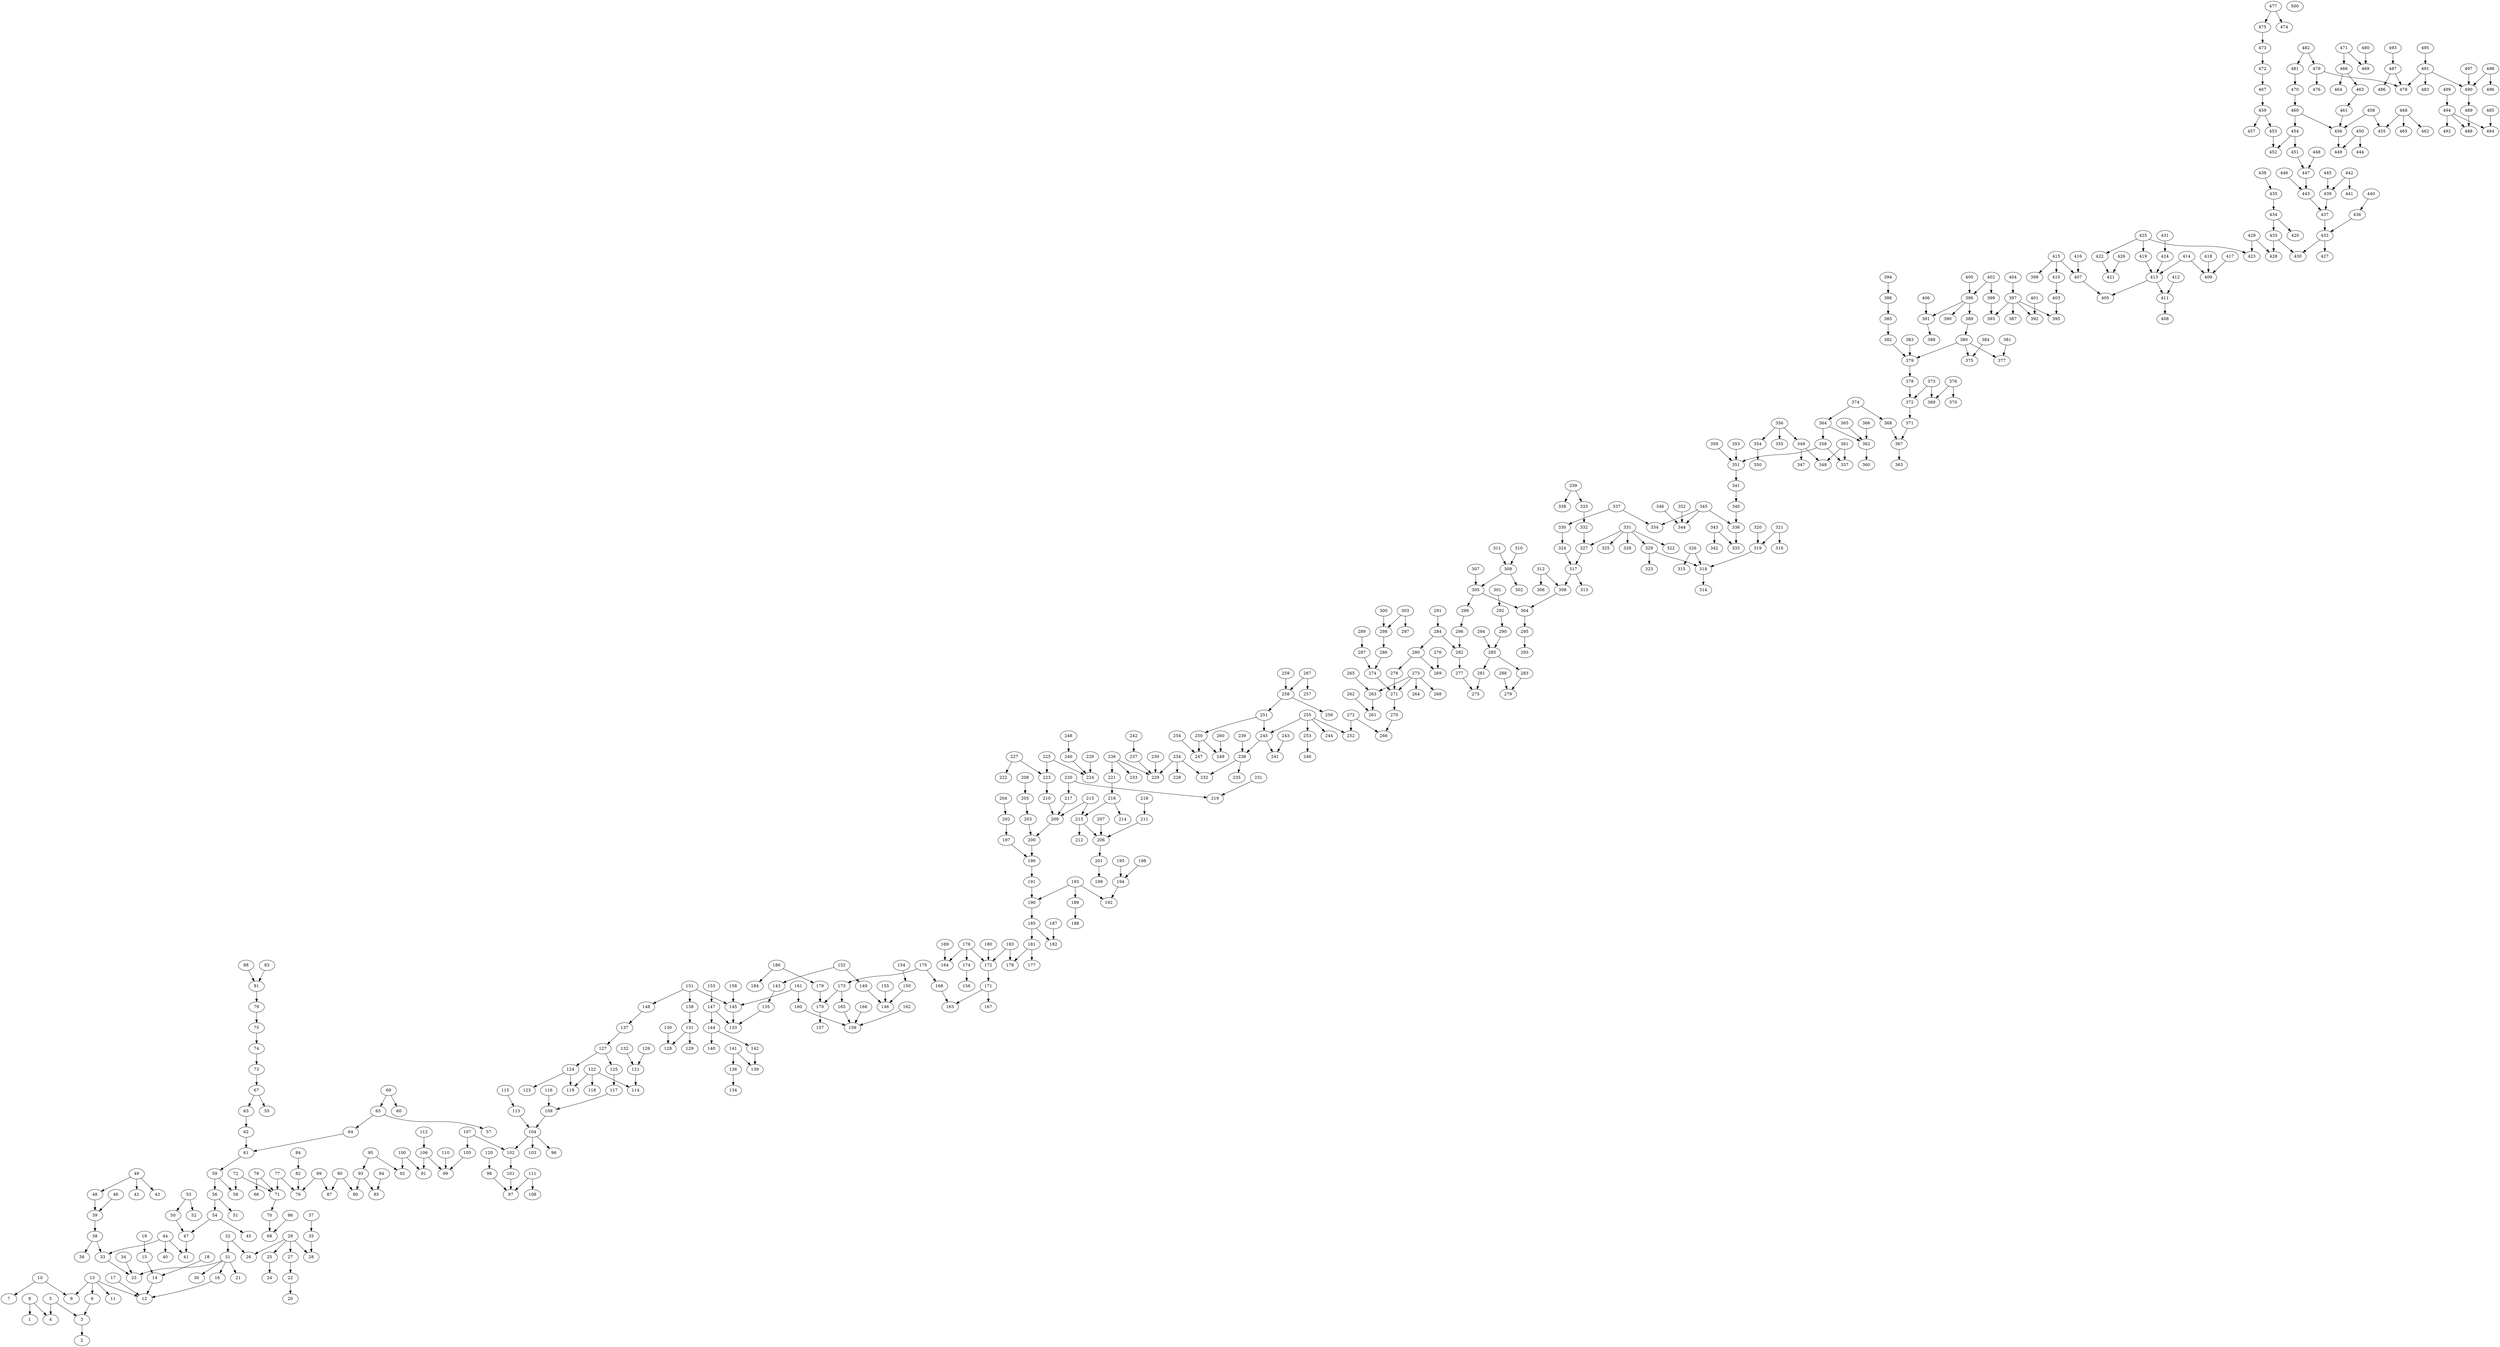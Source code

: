 digraph sample {
3 -> 2[color="black"];
5 -> 3[color="black"];
5 -> 4[color="black"];
6 -> 3[color="black"];
8 -> 1[color="black"];
8 -> 4[color="black"];
10 -> 7[color="black"];
10 -> 9[color="black"];
13 -> 6[color="black"];
13 -> 9[color="black"];
13 -> 11[color="black"];
13 -> 12[color="black"];
14 -> 12[color="black"];
15 -> 14[color="black"];
16 -> 12[color="black"];
17 -> 12[color="black"];
18 -> 14[color="black"];
19 -> 15[color="black"];
22 -> 20[color="black"];
25 -> 24[color="black"];
27 -> 22[color="black"];
29 -> 25[color="black"];
29 -> 26[color="black"];
29 -> 27[color="black"];
29 -> 28[color="black"];
31 -> 16[color="black"];
31 -> 21[color="black"];
31 -> 23[color="black"];
31 -> 30[color="black"];
32 -> 26[color="black"];
32 -> 31[color="black"];
33 -> 23[color="black"];
34 -> 23[color="black"];
35 -> 28[color="black"];
37 -> 35[color="black"];
38 -> 33[color="black"];
38 -> 36[color="black"];
39 -> 38[color="black"];
44 -> 33[color="black"];
44 -> 40[color="black"];
44 -> 41[color="black"];
46 -> 39[color="black"];
47 -> 41[color="black"];
48 -> 39[color="black"];
49 -> 42[color="black"];
49 -> 43[color="black"];
49 -> 48[color="black"];
50 -> 47[color="black"];
53 -> 50[color="black"];
53 -> 52[color="black"];
54 -> 45[color="black"];
54 -> 47[color="black"];
56 -> 51[color="black"];
56 -> 54[color="black"];
59 -> 56[color="black"];
59 -> 58[color="black"];
61 -> 59[color="black"];
62 -> 61[color="black"];
63 -> 62[color="black"];
64 -> 61[color="black"];
65 -> 57[color="black"];
65 -> 64[color="black"];
67 -> 55[color="black"];
67 -> 63[color="black"];
69 -> 60[color="black"];
69 -> 65[color="black"];
70 -> 68[color="black"];
71 -> 70[color="black"];
72 -> 58[color="black"];
72 -> 71[color="black"];
73 -> 67[color="black"];
74 -> 73[color="black"];
75 -> 74[color="black"];
77 -> 71[color="black"];
77 -> 76[color="black"];
78 -> 66[color="black"];
78 -> 71[color="black"];
79 -> 75[color="black"];
81 -> 79[color="black"];
82 -> 76[color="black"];
83 -> 81[color="black"];
84 -> 82[color="black"];
86 -> 68[color="black"];
88 -> 81[color="black"];
89 -> 76[color="black"];
89 -> 87[color="black"];
90 -> 80[color="black"];
90 -> 87[color="black"];
93 -> 80[color="black"];
93 -> 85[color="black"];
94 -> 85[color="black"];
95 -> 92[color="black"];
95 -> 93[color="black"];
98 -> 97[color="black"];
100 -> 91[color="black"];
100 -> 92[color="black"];
101 -> 97[color="black"];
102 -> 101[color="black"];
104 -> 96[color="black"];
104 -> 102[color="black"];
104 -> 103[color="black"];
105 -> 99[color="black"];
106 -> 91[color="black"];
106 -> 99[color="black"];
107 -> 102[color="black"];
107 -> 105[color="black"];
109 -> 104[color="black"];
110 -> 99[color="black"];
111 -> 97[color="black"];
111 -> 108[color="black"];
112 -> 106[color="black"];
113 -> 104[color="black"];
115 -> 113[color="black"];
116 -> 109[color="black"];
117 -> 109[color="black"];
120 -> 98[color="black"];
121 -> 114[color="black"];
122 -> 114[color="black"];
122 -> 118[color="black"];
122 -> 119[color="black"];
124 -> 119[color="black"];
124 -> 123[color="black"];
125 -> 117[color="black"];
126 -> 121[color="black"];
127 -> 124[color="black"];
127 -> 125[color="black"];
130 -> 128[color="black"];
131 -> 128[color="black"];
131 -> 129[color="black"];
132 -> 121[color="black"];
135 -> 133[color="black"];
136 -> 134[color="black"];
137 -> 127[color="black"];
138 -> 131[color="black"];
141 -> 136[color="black"];
141 -> 139[color="black"];
142 -> 139[color="black"];
143 -> 135[color="black"];
144 -> 140[color="black"];
144 -> 142[color="black"];
145 -> 133[color="black"];
147 -> 133[color="black"];
147 -> 144[color="black"];
148 -> 137[color="black"];
149 -> 146[color="black"];
150 -> 146[color="black"];
151 -> 138[color="black"];
151 -> 145[color="black"];
151 -> 148[color="black"];
152 -> 143[color="black"];
152 -> 149[color="black"];
153 -> 147[color="black"];
154 -> 150[color="black"];
155 -> 146[color="black"];
158 -> 145[color="black"];
160 -> 159[color="black"];
161 -> 145[color="black"];
161 -> 160[color="black"];
162 -> 159[color="black"];
165 -> 159[color="black"];
166 -> 159[color="black"];
168 -> 163[color="black"];
169 -> 164[color="black"];
170 -> 157[color="black"];
171 -> 163[color="black"];
171 -> 167[color="black"];
172 -> 171[color="black"];
173 -> 165[color="black"];
173 -> 170[color="black"];
174 -> 156[color="black"];
175 -> 168[color="black"];
175 -> 173[color="black"];
176 -> 164[color="black"];
176 -> 172[color="black"];
176 -> 174[color="black"];
179 -> 170[color="black"];
180 -> 172[color="black"];
181 -> 177[color="black"];
181 -> 178[color="black"];
183 -> 172[color="black"];
183 -> 178[color="black"];
185 -> 181[color="black"];
185 -> 182[color="black"];
186 -> 179[color="black"];
186 -> 184[color="black"];
187 -> 182[color="black"];
189 -> 188[color="black"];
190 -> 185[color="black"];
191 -> 190[color="black"];
193 -> 189[color="black"];
193 -> 190[color="black"];
193 -> 192[color="black"];
194 -> 192[color="black"];
195 -> 194[color="black"];
196 -> 191[color="black"];
197 -> 196[color="black"];
198 -> 194[color="black"];
200 -> 196[color="black"];
201 -> 199[color="black"];
202 -> 197[color="black"];
203 -> 200[color="black"];
204 -> 202[color="black"];
205 -> 203[color="black"];
206 -> 201[color="black"];
207 -> 206[color="black"];
208 -> 205[color="black"];
209 -> 200[color="black"];
210 -> 209[color="black"];
211 -> 206[color="black"];
213 -> 206[color="black"];
213 -> 212[color="black"];
215 -> 209[color="black"];
215 -> 213[color="black"];
216 -> 213[color="black"];
216 -> 214[color="black"];
217 -> 209[color="black"];
218 -> 211[color="black"];
220 -> 217[color="black"];
220 -> 219[color="black"];
221 -> 216[color="black"];
223 -> 210[color="black"];
225 -> 223[color="black"];
225 -> 224[color="black"];
226 -> 224[color="black"];
227 -> 222[color="black"];
227 -> 223[color="black"];
230 -> 229[color="black"];
231 -> 219[color="black"];
234 -> 228[color="black"];
234 -> 229[color="black"];
234 -> 232[color="black"];
236 -> 221[color="black"];
236 -> 229[color="black"];
236 -> 233[color="black"];
237 -> 229[color="black"];
238 -> 232[color="black"];
238 -> 235[color="black"];
239 -> 238[color="black"];
240 -> 224[color="black"];
242 -> 237[color="black"];
243 -> 241[color="black"];
245 -> 238[color="black"];
245 -> 241[color="black"];
248 -> 240[color="black"];
250 -> 247[color="black"];
250 -> 249[color="black"];
251 -> 245[color="black"];
251 -> 250[color="black"];
253 -> 246[color="black"];
254 -> 247[color="black"];
255 -> 244[color="black"];
255 -> 245[color="black"];
255 -> 252[color="black"];
255 -> 253[color="black"];
258 -> 251[color="black"];
258 -> 256[color="black"];
259 -> 258[color="black"];
260 -> 249[color="black"];
262 -> 261[color="black"];
263 -> 261[color="black"];
265 -> 263[color="black"];
267 -> 257[color="black"];
267 -> 258[color="black"];
270 -> 266[color="black"];
271 -> 270[color="black"];
272 -> 252[color="black"];
272 -> 266[color="black"];
273 -> 263[color="black"];
273 -> 264[color="black"];
273 -> 268[color="black"];
273 -> 271[color="black"];
274 -> 271[color="black"];
276 -> 269[color="black"];
277 -> 275[color="black"];
278 -> 271[color="black"];
280 -> 269[color="black"];
280 -> 278[color="black"];
281 -> 275[color="black"];
282 -> 277[color="black"];
283 -> 279[color="black"];
284 -> 280[color="black"];
284 -> 282[color="black"];
285 -> 281[color="black"];
285 -> 283[color="black"];
286 -> 274[color="black"];
287 -> 274[color="black"];
288 -> 279[color="black"];
289 -> 287[color="black"];
290 -> 285[color="black"];
291 -> 284[color="black"];
292 -> 290[color="black"];
294 -> 285[color="black"];
295 -> 293[color="black"];
296 -> 282[color="black"];
298 -> 286[color="black"];
299 -> 296[color="black"];
300 -> 298[color="black"];
301 -> 292[color="black"];
303 -> 297[color="black"];
303 -> 298[color="black"];
304 -> 295[color="black"];
305 -> 299[color="black"];
305 -> 304[color="black"];
307 -> 305[color="black"];
308 -> 304[color="black"];
309 -> 302[color="black"];
309 -> 305[color="black"];
310 -> 309[color="black"];
311 -> 309[color="black"];
312 -> 306[color="black"];
312 -> 308[color="black"];
317 -> 308[color="black"];
317 -> 313[color="black"];
318 -> 314[color="black"];
319 -> 318[color="black"];
320 -> 319[color="black"];
321 -> 316[color="black"];
321 -> 319[color="black"];
324 -> 317[color="black"];
326 -> 315[color="black"];
326 -> 318[color="black"];
327 -> 317[color="black"];
329 -> 318[color="black"];
329 -> 323[color="black"];
330 -> 324[color="black"];
331 -> 322[color="black"];
331 -> 325[color="black"];
331 -> 327[color="black"];
331 -> 328[color="black"];
331 -> 329[color="black"];
332 -> 327[color="black"];
333 -> 332[color="black"];
336 -> 335[color="black"];
337 -> 330[color="black"];
337 -> 334[color="black"];
339 -> 333[color="black"];
339 -> 338[color="black"];
340 -> 336[color="black"];
341 -> 340[color="black"];
343 -> 335[color="black"];
343 -> 342[color="black"];
345 -> 334[color="black"];
345 -> 336[color="black"];
345 -> 344[color="black"];
346 -> 344[color="black"];
349 -> 347[color="black"];
349 -> 348[color="black"];
351 -> 341[color="black"];
352 -> 344[color="black"];
353 -> 351[color="black"];
354 -> 350[color="black"];
356 -> 349[color="black"];
356 -> 354[color="black"];
356 -> 355[color="black"];
358 -> 351[color="black"];
358 -> 357[color="black"];
359 -> 351[color="black"];
361 -> 348[color="black"];
361 -> 357[color="black"];
362 -> 360[color="black"];
364 -> 358[color="black"];
364 -> 362[color="black"];
365 -> 362[color="black"];
366 -> 362[color="black"];
367 -> 363[color="black"];
368 -> 367[color="black"];
371 -> 367[color="black"];
372 -> 371[color="black"];
373 -> 369[color="black"];
373 -> 372[color="black"];
374 -> 364[color="black"];
374 -> 368[color="black"];
376 -> 369[color="black"];
376 -> 370[color="black"];
378 -> 372[color="black"];
379 -> 378[color="black"];
380 -> 375[color="black"];
380 -> 377[color="black"];
380 -> 379[color="black"];
381 -> 377[color="black"];
382 -> 379[color="black"];
383 -> 379[color="black"];
384 -> 375[color="black"];
385 -> 382[color="black"];
386 -> 385[color="black"];
389 -> 380[color="black"];
391 -> 388[color="black"];
394 -> 386[color="black"];
396 -> 389[color="black"];
396 -> 390[color="black"];
396 -> 391[color="black"];
397 -> 387[color="black"];
397 -> 392[color="black"];
397 -> 393[color="black"];
397 -> 395[color="black"];
399 -> 393[color="black"];
400 -> 396[color="black"];
401 -> 392[color="black"];
402 -> 396[color="black"];
402 -> 399[color="black"];
403 -> 395[color="black"];
404 -> 397[color="black"];
406 -> 391[color="black"];
407 -> 405[color="black"];
410 -> 403[color="black"];
411 -> 408[color="black"];
412 -> 411[color="black"];
413 -> 405[color="black"];
413 -> 411[color="black"];
414 -> 409[color="black"];
414 -> 413[color="black"];
415 -> 398[color="black"];
415 -> 407[color="black"];
415 -> 410[color="black"];
416 -> 407[color="black"];
417 -> 409[color="black"];
418 -> 409[color="black"];
419 -> 413[color="black"];
422 -> 421[color="black"];
424 -> 413[color="black"];
425 -> 419[color="black"];
425 -> 422[color="black"];
425 -> 423[color="black"];
426 -> 421[color="black"];
429 -> 423[color="black"];
429 -> 428[color="black"];
431 -> 424[color="black"];
432 -> 427[color="black"];
432 -> 430[color="black"];
433 -> 428[color="black"];
433 -> 430[color="black"];
434 -> 420[color="black"];
434 -> 433[color="black"];
435 -> 434[color="black"];
436 -> 432[color="black"];
437 -> 432[color="black"];
438 -> 435[color="black"];
439 -> 437[color="black"];
440 -> 436[color="black"];
442 -> 439[color="black"];
442 -> 441[color="black"];
443 -> 437[color="black"];
445 -> 439[color="black"];
446 -> 443[color="black"];
447 -> 443[color="black"];
448 -> 447[color="black"];
450 -> 444[color="black"];
450 -> 449[color="black"];
451 -> 447[color="black"];
453 -> 452[color="black"];
454 -> 451[color="black"];
454 -> 452[color="black"];
456 -> 449[color="black"];
458 -> 455[color="black"];
458 -> 456[color="black"];
459 -> 453[color="black"];
459 -> 457[color="black"];
460 -> 454[color="black"];
460 -> 456[color="black"];
461 -> 456[color="black"];
463 -> 461[color="black"];
466 -> 463[color="black"];
466 -> 464[color="black"];
467 -> 459[color="black"];
468 -> 455[color="black"];
468 -> 462[color="black"];
468 -> 465[color="black"];
470 -> 460[color="black"];
471 -> 466[color="black"];
471 -> 469[color="black"];
472 -> 467[color="black"];
473 -> 472[color="black"];
475 -> 473[color="black"];
477 -> 474[color="black"];
477 -> 475[color="black"];
479 -> 476[color="black"];
479 -> 478[color="black"];
480 -> 469[color="black"];
481 -> 470[color="black"];
482 -> 479[color="black"];
482 -> 481[color="black"];
485 -> 484[color="black"];
487 -> 478[color="black"];
487 -> 486[color="black"];
489 -> 488[color="black"];
490 -> 489[color="black"];
491 -> 478[color="black"];
491 -> 483[color="black"];
491 -> 490[color="black"];
493 -> 487[color="black"];
494 -> 484[color="black"];
494 -> 488[color="black"];
494 -> 492[color="black"];
495 -> 491[color="black"];
497 -> 490[color="black"];
498 -> 490[color="black"];
498 -> 496[color="black"];
499 -> 494[color="black"];
500[color="black"];
}